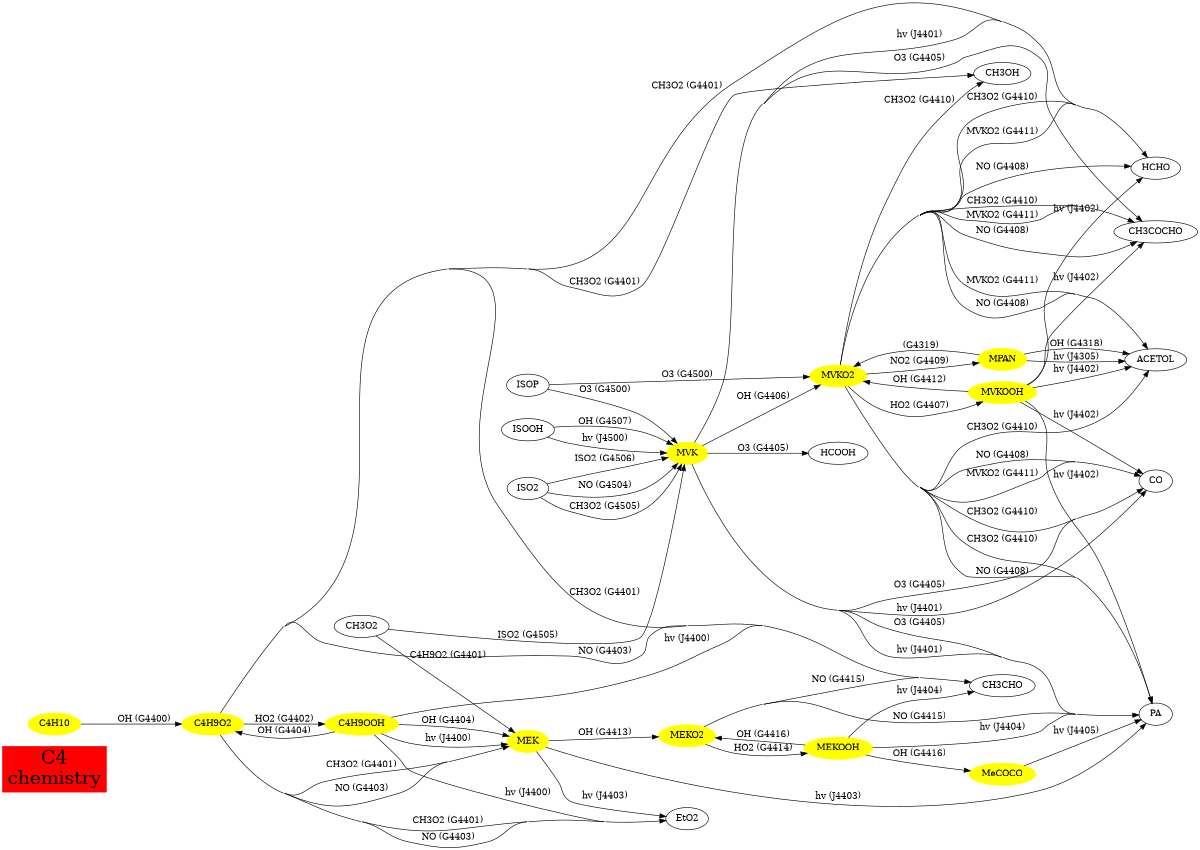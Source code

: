// Created automatically by xgraphviz, DO NOT EDIT!
digraph C4 {
  concentrate=true;
  rankdir=LR;
  size="8,8";
"C4\nchemistry"
  [shape=box, fontsize=30,
  style="filled", color=red];
subgraph species {
node[shape=oval,
  color=yellow,
  style="filled"];
C4H10
C4H9O2
C4H9OOH
MEK
MEKO2
MEKOOH
MPAN
MVK
MVKO2
MVKOOH
MeCOCO
}
C4H10 -> C4H9O2 [label = "OH (G4400)"];
C4H9O2 -> C4H9OOH [label = "HO2 (G4402)"];
C4H9O2 -> CH3CHO [label = "CH3O2 (G4401)"];
C4H9O2 -> CH3CHO [label = "NO (G4403)"];
C4H9O2 -> CH3OH [label = "CH3O2 (G4401)"];
C4H9O2 -> EtO2 [label = "CH3O2 (G4401)"];
C4H9O2 -> EtO2 [label = "NO (G4403)"];
C4H9O2 -> HCHO [label = "CH3O2 (G4401)"];
C4H9O2 -> MEK [label = "CH3O2 (G4401)"];
C4H9O2 -> MEK [label = "NO (G4403)"];
C4H9OOH -> C4H9O2 [label = "OH (G4404)"];
C4H9OOH -> CH3CHO [label = "hv (J4400)"];
C4H9OOH -> EtO2 [label = "hv (J4400)"];
C4H9OOH -> MEK [label = "OH (G4404)"];
C4H9OOH -> MEK [label = "hv (J4400)"];
CH3O2 -> MEK [label = "C4H9O2 (G4401)"];
CH3O2 -> MVK [label = "ISO2 (G4505)"];
ISO2 -> MVK [label = "CH3O2 (G4505)"];
ISO2 -> MVK [label = "ISO2 (G4506)"];
ISO2 -> MVK [label = "NO (G4504)"];
ISOOH -> MVK [label = "OH (G4507)"];
ISOOH -> MVK [label = "hv (J4500)"];
ISOP -> MVK [label = "O3 (G4500)"];
ISOP -> MVKO2 [label = "O3 (G4500)"];
MEK -> EtO2 [label = "hv (J4403)"];
MEK -> MEKO2 [label = "OH (G4413)"];
MEK -> PA [label = "hv (J4403)"];
MEKO2 -> CH3CHO [label = "NO (G4415)"];
MEKO2 -> MEKOOH [label = "HO2 (G4414)"];
MEKO2 -> PA [label = "NO (G4415)"];
MEKOOH -> CH3CHO [label = "hv (J4404)"];
MEKOOH -> MEKO2 [label = "OH (G4416)"];
MEKOOH -> MeCOCO [label = "OH (G4416)"];
MEKOOH -> PA [label = "hv (J4404)"];
MPAN -> ACETOL [label = "OH (G4318)"];
MPAN -> ACETOL [label = "hv (J4305)"];
MPAN -> MVKO2 [label = " (G4319)"];
MVK -> CH3COCHO [label = "O3 (G4405)"];
MVK -> CO [label = "O3 (G4405)"];
MVK -> CO [label = "hv (J4401)"];
MVK -> HCHO [label = "hv (J4401)"];
MVK -> HCOOH [label = "O3 (G4405)"];
MVK -> MVKO2 [label = "OH (G4406)"];
MVK -> PA [label = "O3 (G4405)"];
MVK -> PA [label = "hv (J4401)"];
MVKO2 -> ACETOL [label = "CH3O2 (G4410)"];
MVKO2 -> ACETOL [label = "MVKO2 (G4411)"];
MVKO2 -> ACETOL [label = "NO (G4408)"];
MVKO2 -> CH3COCHO [label = "CH3O2 (G4410)"];
MVKO2 -> CH3COCHO [label = "MVKO2 (G4411)"];
MVKO2 -> CH3COCHO [label = "NO (G4408)"];
MVKO2 -> CH3OH [label = "CH3O2 (G4410)"];
MVKO2 -> CO [label = "CH3O2 (G4410)"];
MVKO2 -> CO [label = "MVKO2 (G4411)"];
MVKO2 -> CO [label = "NO (G4408)"];
MVKO2 -> HCHO [label = "CH3O2 (G4410)"];
MVKO2 -> HCHO [label = "MVKO2 (G4411)"];
MVKO2 -> HCHO [label = "NO (G4408)"];
MVKO2 -> MPAN [label = "NO2 (G4409)"];
MVKO2 -> MVKOOH [label = "HO2 (G4407)"];
MVKO2 -> PA [label = "CH3O2 (G4410)"];
MVKO2 -> PA [label = "NO (G4408)"];
MVKOOH -> ACETOL [label = "hv (J4402)"];
MVKOOH -> CH3COCHO [label = "hv (J4402)"];
MVKOOH -> CO [label = "hv (J4402)"];
MVKOOH -> HCHO [label = "hv (J4402)"];
MVKOOH -> MVKO2 [label = "OH (G4412)"];
MVKOOH -> PA [label = "hv (J4402)"];
MeCOCO -> PA [label = "hv (J4405)"];
}

